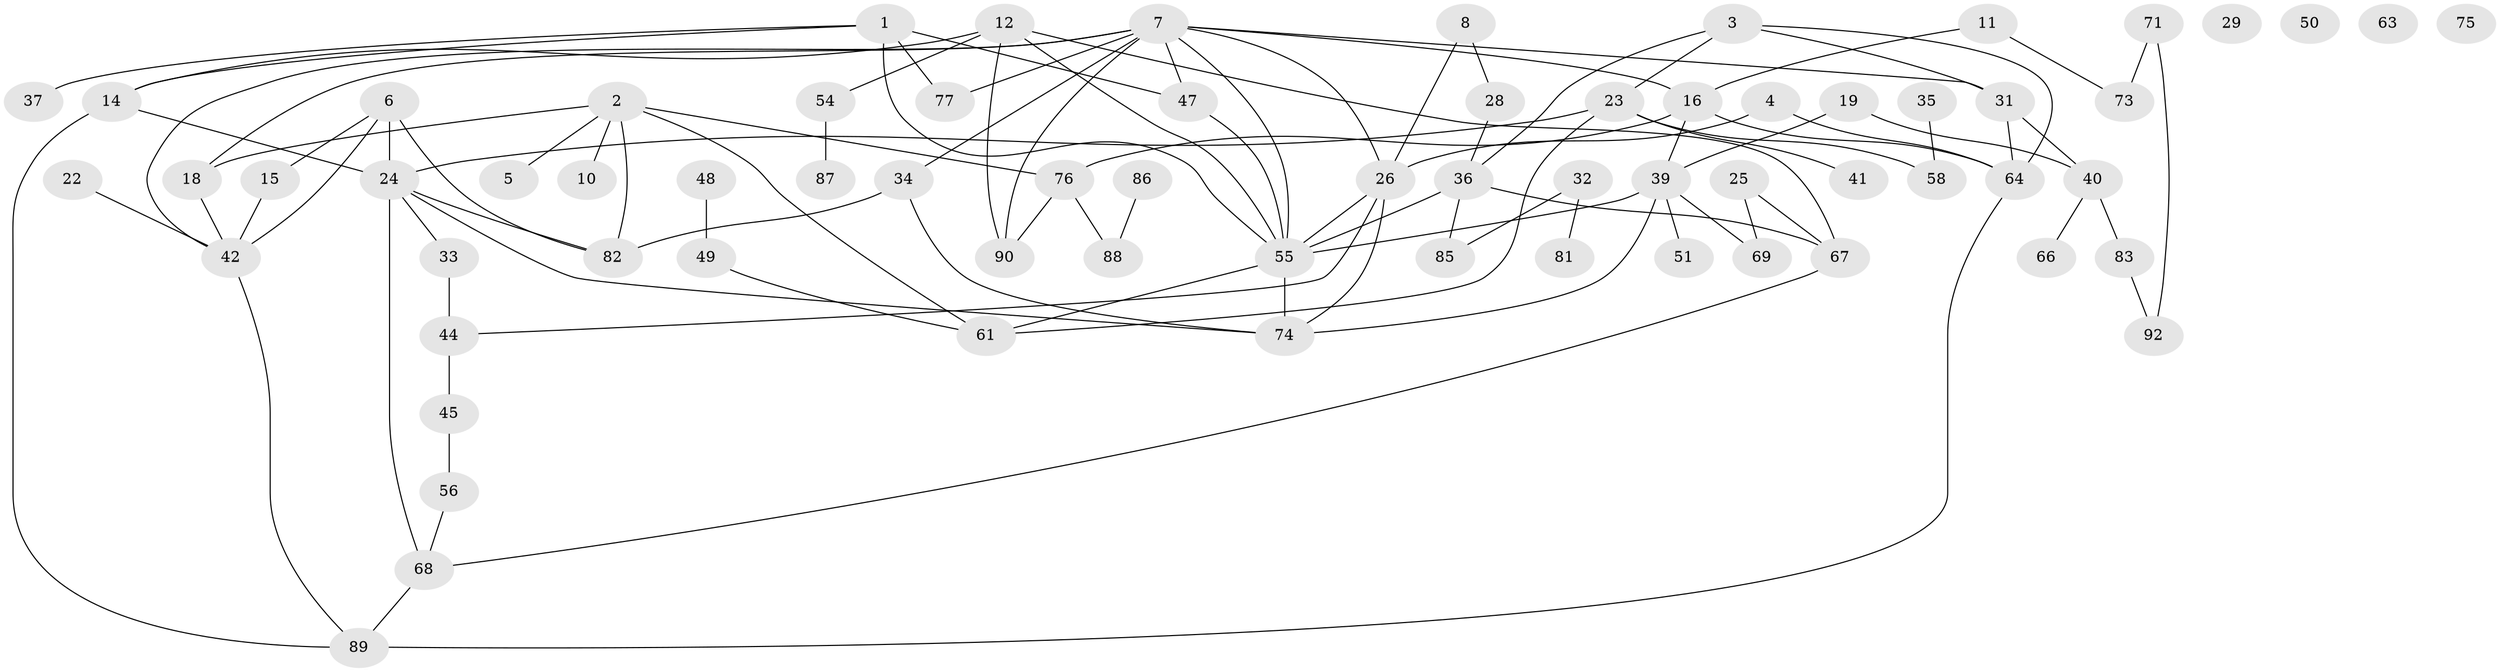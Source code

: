 // original degree distribution, {2: 0.336734693877551, 4: 0.17346938775510204, 1: 0.15306122448979592, 5: 0.07142857142857142, 7: 0.01020408163265306, 3: 0.19387755102040816, 6: 0.01020408163265306, 0: 0.04081632653061224, 8: 0.01020408163265306}
// Generated by graph-tools (version 1.1) at 2025/16/03/04/25 18:16:25]
// undirected, 68 vertices, 100 edges
graph export_dot {
graph [start="1"]
  node [color=gray90,style=filled];
  1 [super="+62"];
  2 [super="+17+13"];
  3 [super="+9"];
  4 [super="+80"];
  5;
  6 [super="+94+70"];
  7 [super="+43+97+38+21"];
  8;
  10 [super="+59"];
  11 [super="+96"];
  12 [super="+30"];
  14;
  15 [super="+20"];
  16 [super="+72"];
  18 [super="+46"];
  19;
  22;
  23 [super="+95"];
  24 [super="+53+27"];
  25;
  26;
  28;
  29;
  31;
  32;
  33;
  34;
  35;
  36;
  37;
  39 [super="+57"];
  40;
  41;
  42 [super="+52"];
  44;
  45;
  47;
  48;
  49;
  50;
  51;
  54;
  55 [super="+60"];
  56 [super="+79+93"];
  58;
  61 [super="+84"];
  63;
  64;
  66;
  67;
  68 [super="+91"];
  69;
  71;
  73;
  74;
  75;
  76;
  77;
  81;
  82;
  83;
  85;
  86;
  87;
  88;
  89;
  90;
  92;
  1 -- 47;
  1 -- 37;
  1 -- 55;
  1 -- 77;
  1 -- 14;
  2 -- 10;
  2 -- 5;
  2 -- 18;
  2 -- 61;
  2 -- 76;
  2 -- 82;
  3 -- 23;
  3 -- 64;
  3 -- 36;
  3 -- 31;
  4 -- 26;
  4 -- 64;
  6 -- 42;
  6 -- 82;
  6 -- 24 [weight=2];
  6 -- 15;
  7 -- 26;
  7 -- 55;
  7 -- 18;
  7 -- 34;
  7 -- 42;
  7 -- 90;
  7 -- 47;
  7 -- 77;
  7 -- 16;
  7 -- 31;
  8 -- 26;
  8 -- 28;
  11 -- 73;
  11 -- 16;
  12 -- 54;
  12 -- 67;
  12 -- 90;
  12 -- 14;
  12 -- 55;
  14 -- 89;
  14 -- 24;
  15 -- 42;
  16 -- 39;
  16 -- 64;
  16 -- 76;
  18 -- 42;
  19 -- 39;
  19 -- 40;
  22 -- 42;
  23 -- 41;
  23 -- 58;
  23 -- 61;
  23 -- 24;
  24 -- 74;
  24 -- 82;
  24 -- 68;
  24 -- 33;
  25 -- 67;
  25 -- 69;
  26 -- 44;
  26 -- 55;
  26 -- 74;
  28 -- 36;
  31 -- 40;
  31 -- 64;
  32 -- 81;
  32 -- 85;
  33 -- 44;
  34 -- 74;
  34 -- 82;
  35 -- 58;
  36 -- 67;
  36 -- 85;
  36 -- 55;
  39 -- 69;
  39 -- 74;
  39 -- 51;
  39 -- 55;
  40 -- 66;
  40 -- 83;
  42 -- 89;
  44 -- 45;
  45 -- 56;
  47 -- 55;
  48 -- 49;
  49 -- 61;
  54 -- 87;
  55 -- 61;
  55 -- 74;
  56 -- 68;
  64 -- 89;
  67 -- 68;
  68 -- 89;
  71 -- 73;
  71 -- 92;
  76 -- 88;
  76 -- 90;
  83 -- 92;
  86 -- 88;
}
